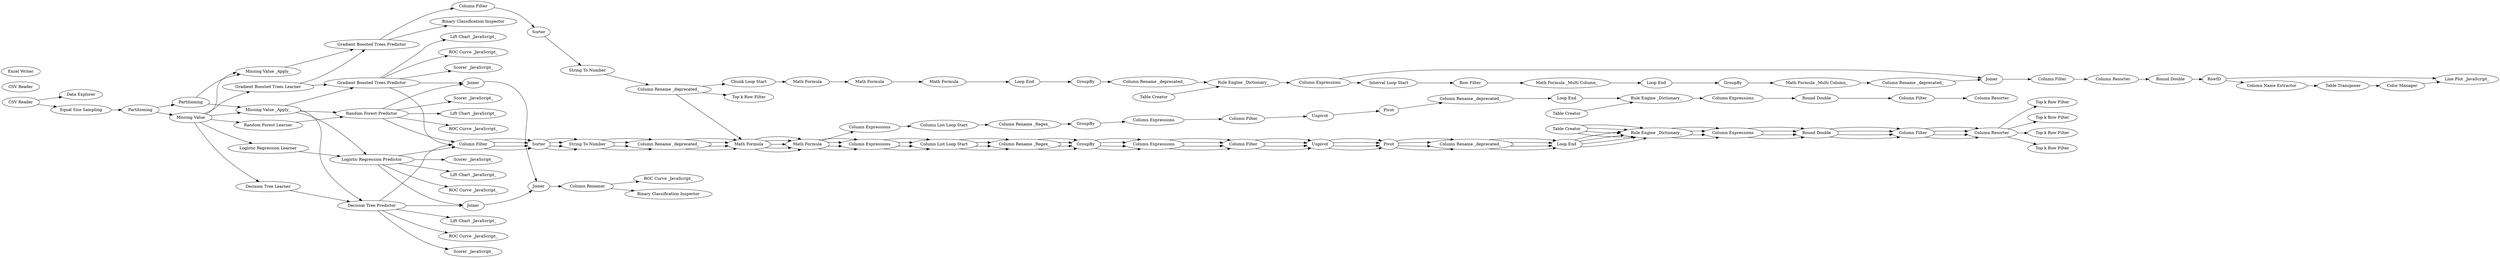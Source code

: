 digraph {
	1 [label="CSV Reader"]
	2 [label="CSV Reader"]
	3 [label="Excel Writer"]
	4 [label="Lift Chart _JavaScript_"]
	6 [label="ROC Curve _JavaScript_"]
	10 [label=Joiner]
	11 [label=Joiner]
	12 [label=Joiner]
	14 [label="Column Renamer"]
	417 [label="Top k Row Filter"]
	532 [label="Top k Row Filter"]
	588 [label=RowID]
	589 [label="Line Plot _JavaScript_"]
	590 [label="Color Manager"]
	591 [label="Column Name Extractor"]
	592 [label="Table Transposer"]
	371 [label="Column Filter"]
	372 [label=Sorter]
	376 [label="Column Rename _deprecated_"]
	384 [label="Table Creator"]
	385 [label="Rule Engine _Dictionary_"]
	396 [label="Column Expressions"]
	397 [label=GroupBy]
	399 [label="String To Number"]
	401 [label="Column Expressions"]
	402 [label="Column Filter"]
	403 [label=Pivot]
	404 [label=Unpivot]
	405 [label="Column Rename _deprecated_"]
	409 [label="Column List Loop Start"]
	410 [label="Column Rename _Regex_"]
	414 [label="Loop End"]
	415 [label="Column Expressions"]
	416 [label="Round Double"]
	418 [label="Column Resorter"]
	419 [label="Column Filter"]
	519 [label="Math Formula"]
	520 [label="Math Formula"]
	595 [label="Binary Classification Inspector"]
	528 [label=Unpivot]
	529 [label="Column Expressions"]
	530 [label="Round Double"]
	531 [label="Column Rename _deprecated_"]
	533 [label="Column Resorter"]
	519 [label="Math Formula"]
	520 [label="Math Formula"]
	535 [label="Column Expressions"]
	536 [label="Column Filter"]
	537 [label=Pivot]
	538 [label="Loop End"]
	539 [label="Column Filter"]
	540 [label="Column List Loop Start"]
	541 [label="Column Expressions"]
	542 [label="Rule Engine _Dictionary_"]
	543 [label=GroupBy]
	544 [label="Column Rename _deprecated_"]
	545 [label="String To Number"]
	546 [label="Column Rename _Regex_"]
	547 [label="Column Filter"]
	548 [label=Sorter]
	549 [label="Table Creator"]
	562 [label="Chunk Loop Start"]
	563 [label="Loop End"]
	564 [label="Math Formula"]
	566 [label="Column Expressions"]
	567 [label="Math Formula"]
	568 [label=GroupBy]
	569 [label="Column Rename _deprecated_"]
	570 [label="Table Creator"]
	571 [label="Rule Engine _Dictionary_"]
	573 [label="Math Formula"]
	575 [label="Interval Loop Start"]
	576 [label="Row Filter"]
	577 [label="Loop End"]
	579 [label="Math Formula _Multi Column_"]
	580 [label=GroupBy]
	581 [label="Column Rename _deprecated_"]
	582 [label=Joiner]
	584 [label="Column Filter"]
	585 [label="Column Resorter"]
	586 [label="Math Formula _Multi Column_"]
	587 [label="Round Double"]
	618 [label="Logistic Regression Predictor"]
	620 [label="Random Forest Predictor"]
	621 [label="Gradient Boosted Trees Predictor"]
	371 [label="Column Filter"]
	372 [label=Sorter]
	376 [label="Column Rename _deprecated_"]
	384 [label="Table Creator"]
	385 [label="Rule Engine _Dictionary_"]
	396 [label="Column Expressions"]
	397 [label=GroupBy]
	399 [label="String To Number"]
	401 [label="Column Expressions"]
	402 [label="Column Filter"]
	403 [label=Pivot]
	404 [label=Unpivot]
	405 [label="Column Rename _deprecated_"]
	409 [label="Column List Loop Start"]
	410 [label="Column Rename _Regex_"]
	414 [label="Loop End"]
	415 [label="Column Expressions"]
	416 [label="Round Double"]
	418 [label="Column Resorter"]
	419 [label="Column Filter"]
	519 [label="Math Formula"]
	520 [label="Math Formula"]
	624 [label="Top k Row Filter"]
	625 [label="Lift Chart _JavaScript_"]
	627 [label="ROC Curve _JavaScript_"]
	371 [label="Column Filter"]
	372 [label=Sorter]
	376 [label="Column Rename _deprecated_"]
	384 [label="Table Creator"]
	385 [label="Rule Engine _Dictionary_"]
	396 [label="Column Expressions"]
	397 [label=GroupBy]
	399 [label="String To Number"]
	401 [label="Column Expressions"]
	402 [label="Column Filter"]
	403 [label=Pivot]
	404 [label=Unpivot]
	405 [label="Column Rename _deprecated_"]
	409 [label="Column List Loop Start"]
	410 [label="Column Rename _Regex_"]
	414 [label="Loop End"]
	415 [label="Column Expressions"]
	416 [label="Round Double"]
	418 [label="Column Resorter"]
	419 [label="Column Filter"]
	519 [label="Math Formula"]
	520 [label="Math Formula"]
	630 [label="Top k Row Filter"]
	631 [label="Lift Chart _JavaScript_"]
	633 [label="ROC Curve _JavaScript_"]
	634 [label="Decision Tree Predictor"]
	635 [label="Lift Chart _JavaScript_"]
	636 [label="Top k Row Filter"]
	637 [label="ROC Curve _JavaScript_"]
	371 [label="Column Filter"]
	372 [label=Sorter]
	376 [label="Column Rename _deprecated_"]
	384 [label="Table Creator"]
	385 [label="Rule Engine _Dictionary_"]
	396 [label="Column Expressions"]
	397 [label=GroupBy]
	399 [label="String To Number"]
	401 [label="Column Expressions"]
	402 [label="Column Filter"]
	403 [label=Pivot]
	404 [label=Unpivot]
	405 [label="Column Rename _deprecated_"]
	409 [label="Column List Loop Start"]
	410 [label="Column Rename _Regex_"]
	414 [label="Loop End"]
	415 [label="Column Expressions"]
	416 [label="Round Double"]
	418 [label="Column Resorter"]
	419 [label="Column Filter"]
	519 [label="Math Formula"]
	520 [label="Math Formula"]
	641 [label="Logistic Regression Learner"]
	642 [label="Decision Tree Learner"]
	643 [label="Random Forest Learner"]
	644 [label="Gradient Boosted Trees Learner"]
	650 [label="Binary Classification Inspector"]
	651 [label="Scorer _JavaScript_"]
	652 [label="Scorer _JavaScript_"]
	653 [label="Scorer _JavaScript_"]
	654 [label="Scorer _JavaScript_"]
	655 [label="Data Explorer"]
	656 [label="Equal Size Sampling"]
	657 [label=Partitioning]
	658 [label=Partitioning]
	665 [label="Missing Value"]
	666 [label="Missing Value _Apply_"]
	667 [label="Missing Value _Apply_"]
	668 [label="ROC Curve _JavaScript_"]
	669 [label="Gradient Boosted Trees Predictor"]
	591 -> 592
	592 -> 590
	519 -> 520
	371 -> 372
	372 -> 399
	376 -> 519
	384 -> 385
	385 -> 415
	396 -> 409
	397 -> 401
	399 -> 376
	401 -> 402
	402 -> 404
	403 -> 405
	404 -> 403
	405 -> 414
	409 -> 410
	410 -> 397
	414 -> 385
	415 -> 416
	416 -> 419
	419 -> 418
	520 -> 396
	519 -> 520
	528 -> 537
	529 -> 530
	530 -> 539
	531 -> 538
	520 -> 541
	535 -> 536
	536 -> 528
	537 -> 531
	538 -> 542
	539 -> 533
	540 -> 546
	541 -> 540
	542 -> 529
	543 -> 535
	544 -> 519
	545 -> 544
	546 -> 543
	547 -> 548
	548 -> 545
	549 -> 542
	562 -> 564
	563 -> 568
	564 -> 567
	566 -> 575
	566 -> 582
	567 -> 573
	568 -> 569
	569 -> 571
	570 -> 571
	571 -> 566
	573 -> 563
	575 -> 576
	576 -> 579
	577 -> 580
	579 -> 577
	580 -> 586
	581 -> 582
	582 -> 584
	584 -> 585
	585 -> 587
	586 -> 581
	519 -> 520
	371 -> 372
	372 -> 399
	376 -> 519
	384 -> 385
	385 -> 415
	396 -> 409
	397 -> 401
	399 -> 376
	401 -> 402
	402 -> 404
	403 -> 405
	404 -> 403
	405 -> 414
	409 -> 410
	410 -> 397
	414 -> 385
	415 -> 416
	416 -> 419
	419 -> 418
	520 -> 396
	519 -> 520
	371 -> 372
	372 -> 399
	376 -> 519
	384 -> 385
	385 -> 415
	396 -> 409
	397 -> 401
	399 -> 376
	401 -> 402
	402 -> 404
	403 -> 405
	404 -> 403
	405 -> 414
	409 -> 410
	410 -> 397
	414 -> 385
	415 -> 416
	416 -> 419
	419 -> 418
	520 -> 396
	519 -> 520
	371 -> 372
	372 -> 399
	376 -> 519
	384 -> 385
	385 -> 415
	396 -> 409
	397 -> 401
	399 -> 376
	401 -> 402
	402 -> 404
	403 -> 405
	404 -> 403
	405 -> 414
	409 -> 410
	410 -> 397
	414 -> 385
	415 -> 416
	416 -> 419
	419 -> 418
	520 -> 396
	1 -> 655
	1 -> 656
	10 -> 12
	11 -> 12
	12 -> 14
	14 -> 595
	14 -> 668
	588 -> 589
	588 -> 591
	590 -> 589
	418 -> 417
	544 -> 562
	544 -> 532
	587 -> 588
	618 -> 635
	618 -> 371
	618 -> 637
	618 -> 11
	618 -> 654
	620 -> 371
	620 -> 625
	620 -> 627
	620 -> 652
	620 -> 10
	621 -> 371
	621 -> 651
	621 -> 10
	621 -> 4
	621 -> 6
	418 -> 624
	418 -> 630
	634 -> 633
	634 -> 631
	634 -> 371
	634 -> 11
	634 -> 653
	418 -> 636
	641 -> 618
	642 -> 634
	643 -> 620
	644 -> 621
	644 -> 669
	656 -> 657
	657 -> 658
	657 -> 665
	658 -> 666
	658 -> 667
	665 -> 667
	665 -> 666
	665 -> 641
	665 -> 643
	665 -> 642
	665 -> 644
	666 -> 634
	666 -> 618
	666 -> 620
	666 -> 621
	667 -> 669
	669 -> 547
	669 -> 650
	rankdir=LR
}
